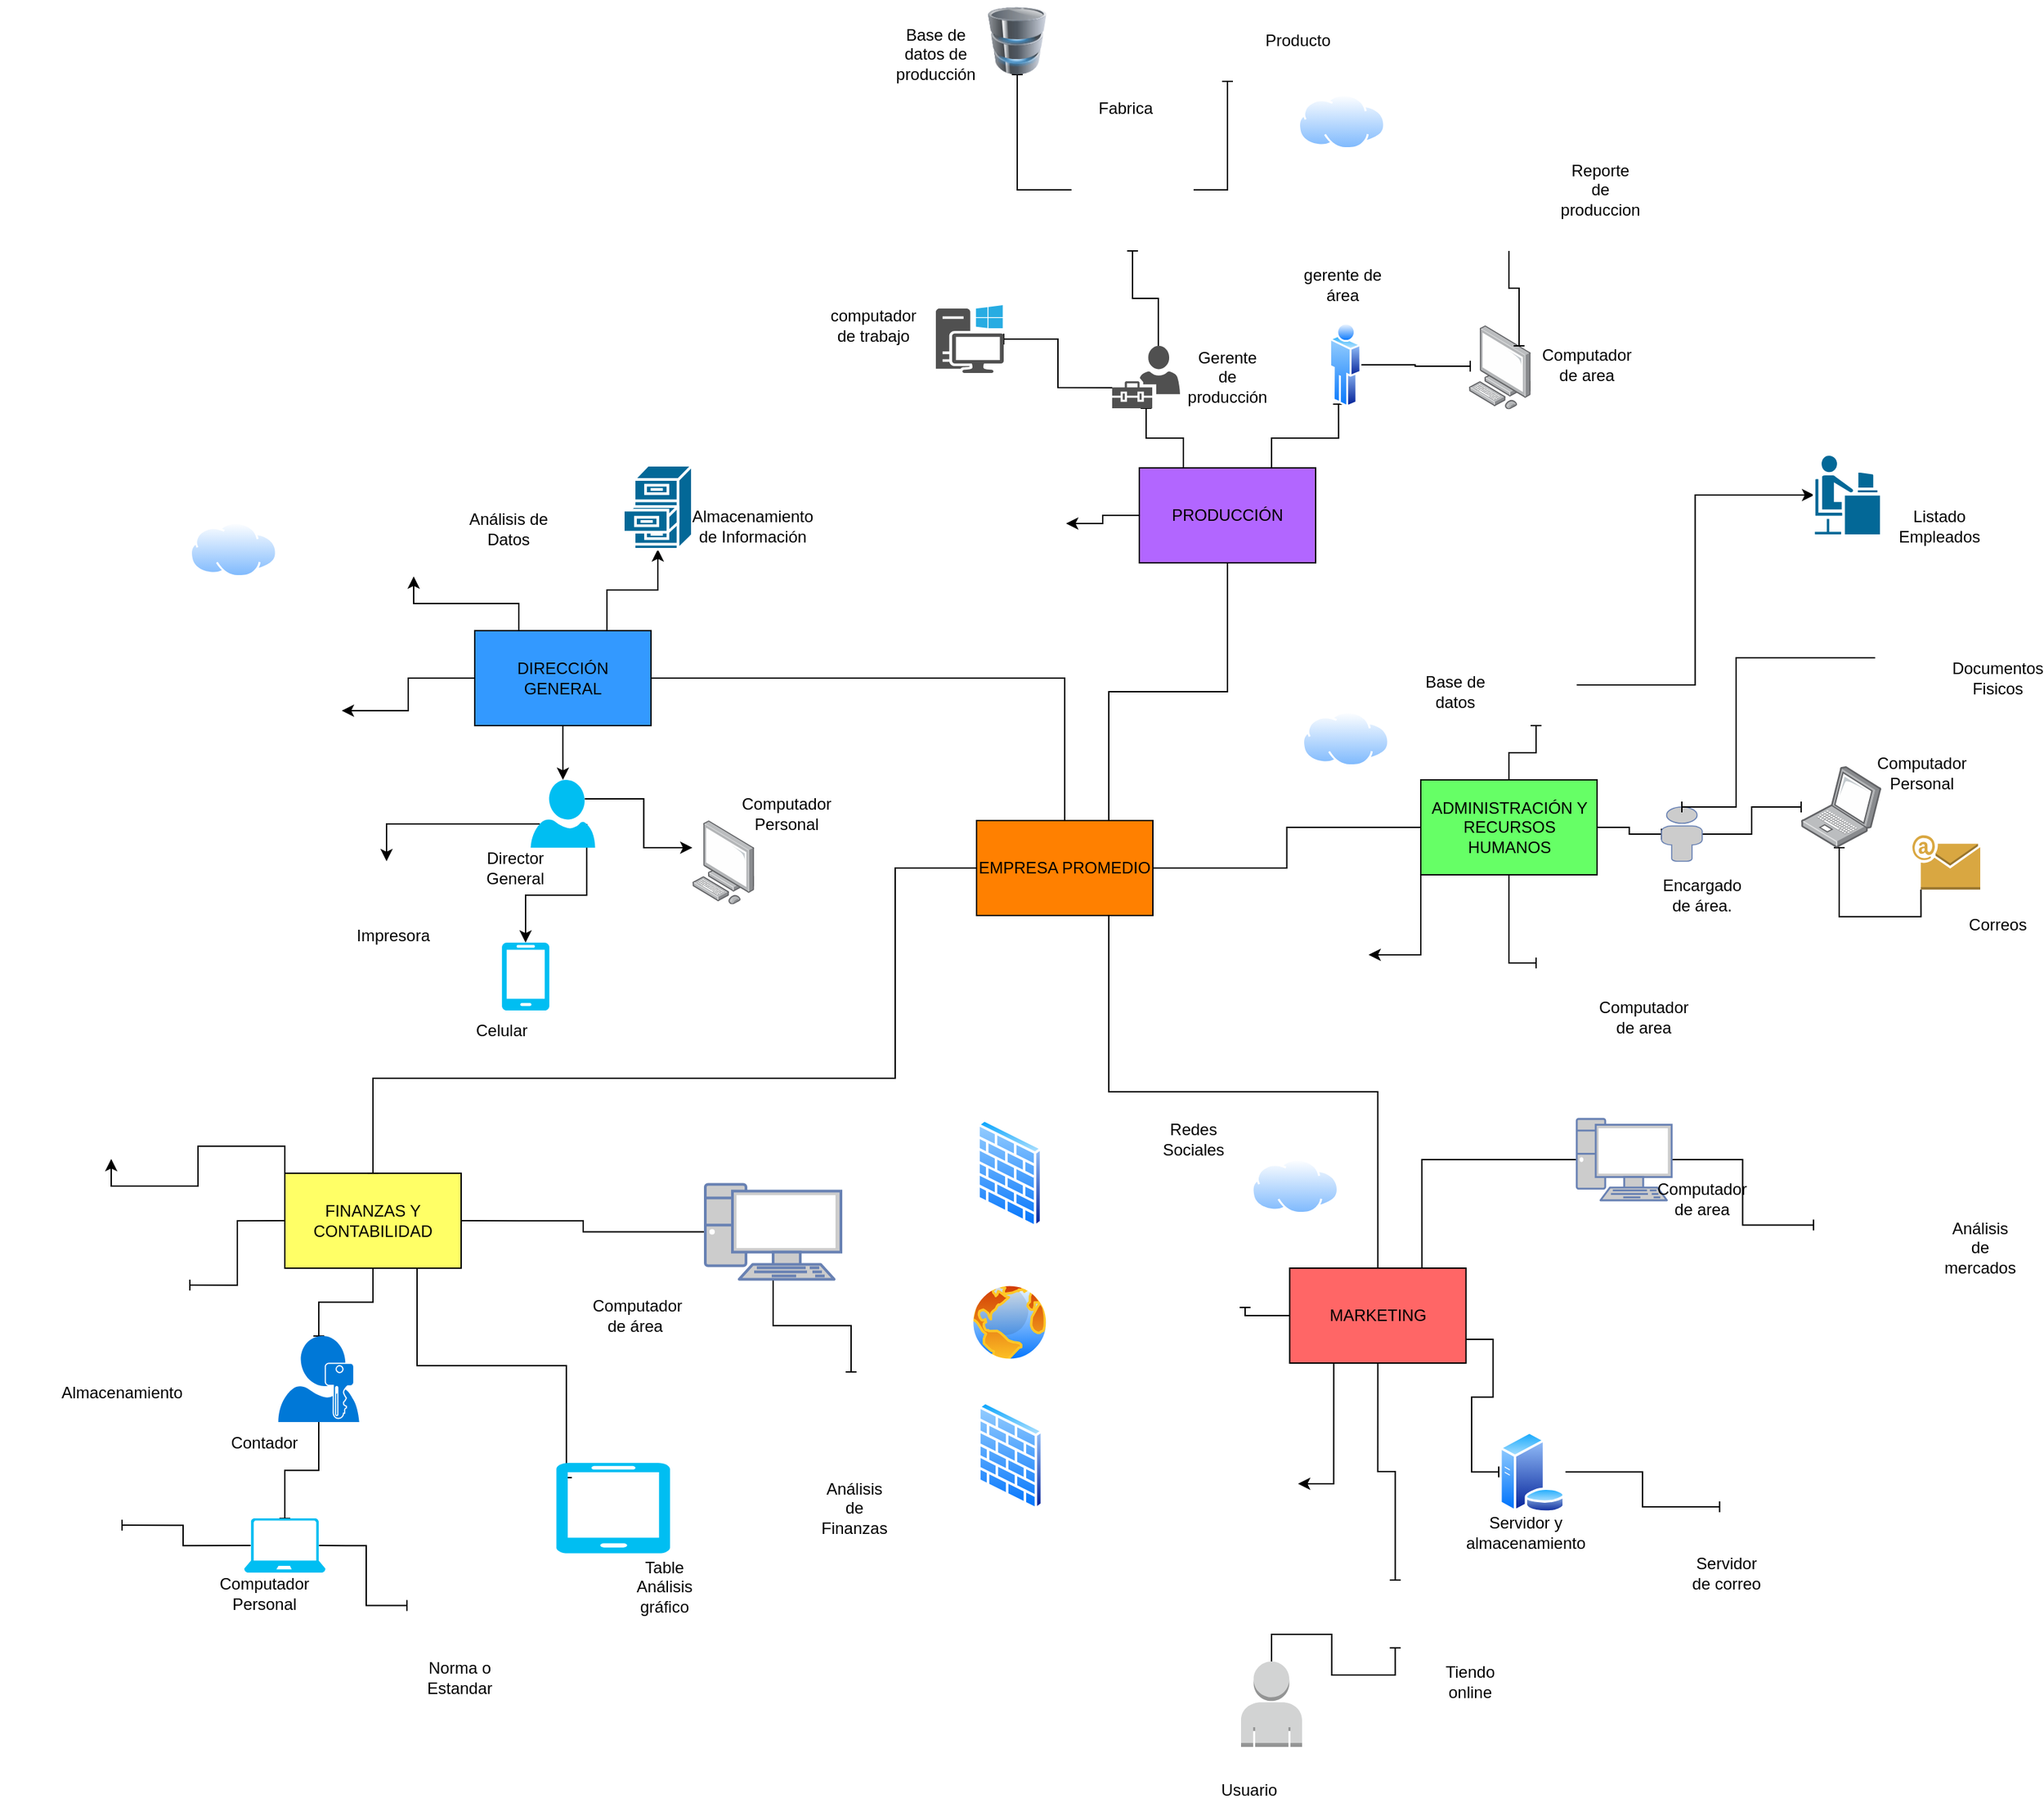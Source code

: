 <mxfile version="17.4.0" type="github">
  <diagram id="KJ0OMVQqvkp7y9awNzan" name="Page-1">
    <mxGraphModel dx="2782" dy="2103" grid="1" gridSize="10" guides="1" tooltips="1" connect="1" arrows="1" fold="1" page="1" pageScale="1" pageWidth="827" pageHeight="1169" math="0" shadow="0">
      <root>
        <mxCell id="0" />
        <mxCell id="1" parent="0" />
        <mxCell id="UVdwKWLXprJKEMujvejF-7" style="edgeStyle=orthogonalEdgeStyle;rounded=0;orthogonalLoop=1;jettySize=auto;html=1;exitX=0.75;exitY=0;exitDx=0;exitDy=0;" parent="1" source="ZV6S64bWPlCg-hae5csx-1" target="UVdwKWLXprJKEMujvejF-5" edge="1">
          <mxGeometry relative="1" as="geometry" />
        </mxCell>
        <mxCell id="UVdwKWLXprJKEMujvejF-8" style="edgeStyle=orthogonalEdgeStyle;rounded=0;orthogonalLoop=1;jettySize=auto;html=1;exitX=0.25;exitY=0;exitDx=0;exitDy=0;" parent="1" source="ZV6S64bWPlCg-hae5csx-1" target="UVdwKWLXprJKEMujvejF-6" edge="1">
          <mxGeometry relative="1" as="geometry" />
        </mxCell>
        <mxCell id="UVdwKWLXprJKEMujvejF-9" style="edgeStyle=orthogonalEdgeStyle;rounded=0;orthogonalLoop=1;jettySize=auto;html=1;exitX=0.5;exitY=1;exitDx=0;exitDy=0;" parent="1" source="ZV6S64bWPlCg-hae5csx-1" target="UVdwKWLXprJKEMujvejF-2" edge="1">
          <mxGeometry relative="1" as="geometry" />
        </mxCell>
        <mxCell id="UVdwKWLXprJKEMujvejF-26" style="edgeStyle=orthogonalEdgeStyle;rounded=0;orthogonalLoop=1;jettySize=auto;html=1;exitX=1;exitY=0.5;exitDx=0;exitDy=0;entryX=0.5;entryY=0;entryDx=0;entryDy=0;endArrow=baseDash;endFill=0;" parent="1" source="ZV6S64bWPlCg-hae5csx-1" target="UVdwKWLXprJKEMujvejF-23" edge="1">
          <mxGeometry relative="1" as="geometry" />
        </mxCell>
        <mxCell id="M_eeknhQbxWoMgSAoW1A-7" value="" style="edgeStyle=orthogonalEdgeStyle;rounded=0;orthogonalLoop=1;jettySize=auto;html=1;" edge="1" parent="1" source="ZV6S64bWPlCg-hae5csx-1" target="M_eeknhQbxWoMgSAoW1A-3">
          <mxGeometry relative="1" as="geometry" />
        </mxCell>
        <mxCell id="ZV6S64bWPlCg-hae5csx-1" value="DIRECCIÓN GENERAL" style="rounded=0;whiteSpace=wrap;html=1;fillColor=#3399FF;" parent="1" vertex="1">
          <mxGeometry x="60" y="120" width="130" height="70" as="geometry" />
        </mxCell>
        <mxCell id="UVdwKWLXprJKEMujvejF-120" style="edgeStyle=orthogonalEdgeStyle;rounded=0;orthogonalLoop=1;jettySize=auto;html=1;exitX=0.5;exitY=0;exitDx=0;exitDy=0;endArrow=baseDash;endFill=0;" parent="1" source="ZV6S64bWPlCg-hae5csx-2" target="UVdwKWLXprJKEMujvejF-113" edge="1">
          <mxGeometry relative="1" as="geometry" />
        </mxCell>
        <mxCell id="UVdwKWLXprJKEMujvejF-122" style="edgeStyle=orthogonalEdgeStyle;rounded=0;orthogonalLoop=1;jettySize=auto;html=1;exitX=1;exitY=0.5;exitDx=0;exitDy=0;entryX=0;entryY=0.5;entryDx=0;entryDy=0;entryPerimeter=0;endArrow=baseDash;endFill=0;" parent="1" source="ZV6S64bWPlCg-hae5csx-2" target="UVdwKWLXprJKEMujvejF-116" edge="1">
          <mxGeometry relative="1" as="geometry" />
        </mxCell>
        <mxCell id="UVdwKWLXprJKEMujvejF-125" style="edgeStyle=orthogonalEdgeStyle;rounded=0;orthogonalLoop=1;jettySize=auto;html=1;exitX=0.5;exitY=1;exitDx=0;exitDy=0;entryX=0;entryY=0.5;entryDx=0;entryDy=0;endArrow=baseDash;endFill=0;" parent="1" source="ZV6S64bWPlCg-hae5csx-2" target="UVdwKWLXprJKEMujvejF-114" edge="1">
          <mxGeometry relative="1" as="geometry" />
        </mxCell>
        <mxCell id="M_eeknhQbxWoMgSAoW1A-8" style="edgeStyle=orthogonalEdgeStyle;rounded=0;orthogonalLoop=1;jettySize=auto;html=1;exitX=0;exitY=1;exitDx=0;exitDy=0;entryX=1;entryY=0.5;entryDx=0;entryDy=0;" edge="1" parent="1" source="ZV6S64bWPlCg-hae5csx-2" target="M_eeknhQbxWoMgSAoW1A-4">
          <mxGeometry relative="1" as="geometry" />
        </mxCell>
        <mxCell id="ZV6S64bWPlCg-hae5csx-2" value="ADMINISTRACIÓN Y RECURSOS HUMANOS" style="rounded=0;whiteSpace=wrap;html=1;fillColor=#66FF66;" parent="1" vertex="1">
          <mxGeometry x="757.5" y="230" width="130" height="70" as="geometry" />
        </mxCell>
        <mxCell id="UVdwKWLXprJKEMujvejF-92" style="edgeStyle=orthogonalEdgeStyle;rounded=0;orthogonalLoop=1;jettySize=auto;html=1;exitX=0.25;exitY=0;exitDx=0;exitDy=0;entryX=0.5;entryY=1;entryDx=0;entryDy=0;entryPerimeter=0;endArrow=baseDash;endFill=0;" parent="1" source="ZV6S64bWPlCg-hae5csx-3" target="UVdwKWLXprJKEMujvejF-85" edge="1">
          <mxGeometry relative="1" as="geometry" />
        </mxCell>
        <mxCell id="UVdwKWLXprJKEMujvejF-93" style="edgeStyle=orthogonalEdgeStyle;rounded=0;orthogonalLoop=1;jettySize=auto;html=1;exitX=0.75;exitY=0;exitDx=0;exitDy=0;entryX=0.25;entryY=1;entryDx=0;entryDy=0;endArrow=baseDash;endFill=0;" parent="1" source="ZV6S64bWPlCg-hae5csx-3" target="UVdwKWLXprJKEMujvejF-87" edge="1">
          <mxGeometry relative="1" as="geometry" />
        </mxCell>
        <mxCell id="M_eeknhQbxWoMgSAoW1A-9" style="edgeStyle=orthogonalEdgeStyle;rounded=0;orthogonalLoop=1;jettySize=auto;html=1;exitX=0;exitY=0.5;exitDx=0;exitDy=0;entryX=1;entryY=0.5;entryDx=0;entryDy=0;" edge="1" parent="1" source="ZV6S64bWPlCg-hae5csx-3" target="M_eeknhQbxWoMgSAoW1A-6">
          <mxGeometry relative="1" as="geometry" />
        </mxCell>
        <mxCell id="ZV6S64bWPlCg-hae5csx-3" value="PRODUCCIÓN" style="rounded=0;whiteSpace=wrap;html=1;fillColor=#B266FF;" parent="1" vertex="1">
          <mxGeometry x="550" width="130" height="70" as="geometry" />
        </mxCell>
        <mxCell id="UVdwKWLXprJKEMujvejF-63" style="edgeStyle=orthogonalEdgeStyle;rounded=0;orthogonalLoop=1;jettySize=auto;html=1;exitX=1;exitY=0.5;exitDx=0;exitDy=0;entryX=0;entryY=0.5;entryDx=0;entryDy=0;entryPerimeter=0;endArrow=baseDash;endFill=0;" parent="1" source="ZV6S64bWPlCg-hae5csx-5" target="UVdwKWLXprJKEMujvejF-51" edge="1">
          <mxGeometry relative="1" as="geometry" />
        </mxCell>
        <mxCell id="UVdwKWLXprJKEMujvejF-65" style="edgeStyle=orthogonalEdgeStyle;rounded=0;orthogonalLoop=1;jettySize=auto;html=1;exitX=0.5;exitY=1;exitDx=0;exitDy=0;endArrow=baseDash;endFill=0;" parent="1" source="ZV6S64bWPlCg-hae5csx-5" target="UVdwKWLXprJKEMujvejF-53" edge="1">
          <mxGeometry relative="1" as="geometry" />
        </mxCell>
        <mxCell id="UVdwKWLXprJKEMujvejF-70" style="edgeStyle=orthogonalEdgeStyle;rounded=0;orthogonalLoop=1;jettySize=auto;html=1;exitX=0;exitY=0.5;exitDx=0;exitDy=0;entryX=1;entryY=0.25;entryDx=0;entryDy=0;endArrow=baseDash;endFill=0;" parent="1" source="ZV6S64bWPlCg-hae5csx-5" target="UVdwKWLXprJKEMujvejF-52" edge="1">
          <mxGeometry relative="1" as="geometry" />
        </mxCell>
        <mxCell id="UVdwKWLXprJKEMujvejF-71" style="edgeStyle=orthogonalEdgeStyle;rounded=0;orthogonalLoop=1;jettySize=auto;html=1;exitX=0.75;exitY=1;exitDx=0;exitDy=0;endArrow=baseDash;endFill=0;entryX=0.091;entryY=0.163;entryDx=0;entryDy=0;entryPerimeter=0;" parent="1" source="ZV6S64bWPlCg-hae5csx-5" target="UVdwKWLXprJKEMujvejF-54" edge="1">
          <mxGeometry relative="1" as="geometry">
            <mxPoint x="90" y="640.06" as="targetPoint" />
          </mxGeometry>
        </mxCell>
        <mxCell id="M_eeknhQbxWoMgSAoW1A-11" style="edgeStyle=orthogonalEdgeStyle;rounded=0;orthogonalLoop=1;jettySize=auto;html=1;exitX=0;exitY=0;exitDx=0;exitDy=0;entryX=1;entryY=1;entryDx=0;entryDy=0;" edge="1" parent="1" source="ZV6S64bWPlCg-hae5csx-5" target="M_eeknhQbxWoMgSAoW1A-1">
          <mxGeometry relative="1" as="geometry">
            <mxPoint x="-240" y="503.295" as="targetPoint" />
          </mxGeometry>
        </mxCell>
        <mxCell id="ZV6S64bWPlCg-hae5csx-5" value="FINANZAS Y CONTABILIDAD" style="rounded=0;whiteSpace=wrap;html=1;fillColor=#FFFF66;" parent="1" vertex="1">
          <mxGeometry x="-80" y="520.06" width="130" height="70" as="geometry" />
        </mxCell>
        <mxCell id="UVdwKWLXprJKEMujvejF-27" style="edgeStyle=orthogonalEdgeStyle;rounded=0;orthogonalLoop=1;jettySize=auto;html=1;exitX=0.5;exitY=0;exitDx=0;exitDy=0;entryX=0.75;entryY=1;entryDx=0;entryDy=0;endArrow=baseDash;endFill=0;" parent="1" source="ZV6S64bWPlCg-hae5csx-6" target="UVdwKWLXprJKEMujvejF-23" edge="1">
          <mxGeometry relative="1" as="geometry" />
        </mxCell>
        <mxCell id="UVdwKWLXprJKEMujvejF-30" style="edgeStyle=orthogonalEdgeStyle;rounded=0;orthogonalLoop=1;jettySize=auto;html=1;exitX=0.5;exitY=1;exitDx=0;exitDy=0;endArrow=baseDash;endFill=0;" parent="1" source="ZV6S64bWPlCg-hae5csx-6" target="UVdwKWLXprJKEMujvejF-29" edge="1">
          <mxGeometry relative="1" as="geometry" />
        </mxCell>
        <mxCell id="UVdwKWLXprJKEMujvejF-38" style="edgeStyle=orthogonalEdgeStyle;rounded=0;orthogonalLoop=1;jettySize=auto;html=1;exitX=0;exitY=0.5;exitDx=0;exitDy=0;entryX=1;entryY=0.5;entryDx=0;entryDy=0;endArrow=baseDash;endFill=0;" parent="1" source="ZV6S64bWPlCg-hae5csx-6" target="UVdwKWLXprJKEMujvejF-37" edge="1">
          <mxGeometry relative="1" as="geometry" />
        </mxCell>
        <mxCell id="UVdwKWLXprJKEMujvejF-44" style="edgeStyle=orthogonalEdgeStyle;rounded=0;orthogonalLoop=1;jettySize=auto;html=1;exitX=1;exitY=0.75;exitDx=0;exitDy=0;entryX=0;entryY=0.5;entryDx=0;entryDy=0;endArrow=baseDash;endFill=0;" parent="1" source="ZV6S64bWPlCg-hae5csx-6" target="UVdwKWLXprJKEMujvejF-34" edge="1">
          <mxGeometry relative="1" as="geometry" />
        </mxCell>
        <mxCell id="UVdwKWLXprJKEMujvejF-48" style="edgeStyle=orthogonalEdgeStyle;rounded=0;orthogonalLoop=1;jettySize=auto;html=1;exitX=0.75;exitY=0;exitDx=0;exitDy=0;entryX=0;entryY=0.5;entryDx=0;entryDy=0;entryPerimeter=0;endArrow=baseDash;endFill=0;" parent="1" source="ZV6S64bWPlCg-hae5csx-6" target="UVdwKWLXprJKEMujvejF-33" edge="1">
          <mxGeometry relative="1" as="geometry" />
        </mxCell>
        <mxCell id="M_eeknhQbxWoMgSAoW1A-10" style="edgeStyle=orthogonalEdgeStyle;rounded=0;orthogonalLoop=1;jettySize=auto;html=1;exitX=0.25;exitY=1;exitDx=0;exitDy=0;entryX=1;entryY=0.5;entryDx=0;entryDy=0;" edge="1" parent="1" source="ZV6S64bWPlCg-hae5csx-6" target="M_eeknhQbxWoMgSAoW1A-2">
          <mxGeometry relative="1" as="geometry" />
        </mxCell>
        <mxCell id="ZV6S64bWPlCg-hae5csx-6" value="MARKETING" style="rounded=0;whiteSpace=wrap;html=1;fillColor=#FF6666;" parent="1" vertex="1">
          <mxGeometry x="660.84" y="590" width="130" height="70" as="geometry" />
        </mxCell>
        <mxCell id="UVdwKWLXprJKEMujvejF-1" value="" style="points=[];aspect=fixed;html=1;align=center;shadow=0;dashed=0;image;image=img/lib/allied_telesis/computer_and_terminals/Personal_Computer.svg;" parent="1" vertex="1">
          <mxGeometry x="220.5" y="260" width="45.6" height="61.8" as="geometry" />
        </mxCell>
        <mxCell id="UVdwKWLXprJKEMujvejF-10" style="edgeStyle=orthogonalEdgeStyle;rounded=0;orthogonalLoop=1;jettySize=auto;html=1;exitX=0.84;exitY=0.28;exitDx=0;exitDy=0;exitPerimeter=0;entryX=0;entryY=0.324;entryDx=0;entryDy=0;entryPerimeter=0;" parent="1" source="UVdwKWLXprJKEMujvejF-2" target="UVdwKWLXprJKEMujvejF-1" edge="1">
          <mxGeometry relative="1" as="geometry" />
        </mxCell>
        <mxCell id="UVdwKWLXprJKEMujvejF-11" style="edgeStyle=orthogonalEdgeStyle;rounded=0;orthogonalLoop=1;jettySize=auto;html=1;exitX=0.87;exitY=0.65;exitDx=0;exitDy=0;exitPerimeter=0;" parent="1" source="UVdwKWLXprJKEMujvejF-2" target="UVdwKWLXprJKEMujvejF-3" edge="1">
          <mxGeometry relative="1" as="geometry" />
        </mxCell>
        <mxCell id="UVdwKWLXprJKEMujvejF-13" style="edgeStyle=orthogonalEdgeStyle;rounded=0;orthogonalLoop=1;jettySize=auto;html=1;exitX=0.14;exitY=0.65;exitDx=0;exitDy=0;exitPerimeter=0;entryX=0.5;entryY=0;entryDx=0;entryDy=0;" parent="1" source="UVdwKWLXprJKEMujvejF-2" target="UVdwKWLXprJKEMujvejF-12" edge="1">
          <mxGeometry relative="1" as="geometry" />
        </mxCell>
        <mxCell id="UVdwKWLXprJKEMujvejF-2" value="" style="verticalLabelPosition=bottom;html=1;verticalAlign=top;align=center;strokeColor=none;fillColor=#00BEF2;shape=mxgraph.azure.user;" parent="1" vertex="1">
          <mxGeometry x="101.25" y="230" width="47.5" height="50" as="geometry" />
        </mxCell>
        <mxCell id="UVdwKWLXprJKEMujvejF-3" value="" style="verticalLabelPosition=bottom;html=1;verticalAlign=top;align=center;strokeColor=none;fillColor=#00BEF2;shape=mxgraph.azure.mobile;pointerEvents=1;" parent="1" vertex="1">
          <mxGeometry x="80" y="350" width="35" height="50" as="geometry" />
        </mxCell>
        <mxCell id="UVdwKWLXprJKEMujvejF-5" value="" style="shape=mxgraph.cisco.storage.file_cabinet;html=1;pointerEvents=1;dashed=0;fillColor=#036897;strokeColor=#ffffff;strokeWidth=2;verticalLabelPosition=bottom;verticalAlign=top;align=center;outlineConnect=0;" parent="1" vertex="1">
          <mxGeometry x="169.5" y="-2" width="51" height="62" as="geometry" />
        </mxCell>
        <mxCell id="UVdwKWLXprJKEMujvejF-6" value="" style="shape=image;html=1;verticalAlign=top;verticalLabelPosition=bottom;labelBackgroundColor=#ffffff;imageAspect=0;aspect=fixed;image=https://cdn0.iconfinder.com/data/icons/web-development-and-studio/512/30_Graph_Analysis_analytic_analytics_chart_data-128.png" parent="1" vertex="1">
          <mxGeometry x="-20" y="10.0" width="70" height="70" as="geometry" />
        </mxCell>
        <mxCell id="UVdwKWLXprJKEMujvejF-12" value="" style="shape=image;html=1;verticalAlign=top;verticalLabelPosition=bottom;labelBackgroundColor=#ffffff;imageAspect=0;aspect=fixed;image=https://cdn4.iconfinder.com/data/icons/common-toolbar/36/Print-2-128.png" parent="1" vertex="1">
          <mxGeometry x="-30" y="290" width="50" height="50" as="geometry" />
        </mxCell>
        <mxCell id="UVdwKWLXprJKEMujvejF-14" value="Director General" style="text;html=1;strokeColor=none;fillColor=none;align=center;verticalAlign=middle;whiteSpace=wrap;rounded=0;" parent="1" vertex="1">
          <mxGeometry x="60" y="280" width="60" height="30" as="geometry" />
        </mxCell>
        <mxCell id="UVdwKWLXprJKEMujvejF-16" value="Impresora" style="text;html=1;strokeColor=none;fillColor=none;align=center;verticalAlign=middle;whiteSpace=wrap;rounded=0;" parent="1" vertex="1">
          <mxGeometry x="-30" y="330" width="60" height="30" as="geometry" />
        </mxCell>
        <mxCell id="UVdwKWLXprJKEMujvejF-17" value="Celular" style="text;html=1;strokeColor=none;fillColor=none;align=center;verticalAlign=middle;whiteSpace=wrap;rounded=0;" parent="1" vertex="1">
          <mxGeometry x="50" y="400" width="60" height="30" as="geometry" />
        </mxCell>
        <mxCell id="UVdwKWLXprJKEMujvejF-18" value="Computador Personal" style="text;html=1;strokeColor=none;fillColor=none;align=center;verticalAlign=middle;whiteSpace=wrap;rounded=0;" parent="1" vertex="1">
          <mxGeometry x="260" y="240" width="60" height="30" as="geometry" />
        </mxCell>
        <mxCell id="UVdwKWLXprJKEMujvejF-19" value="Almacenamiento de Información" style="text;html=1;strokeColor=none;fillColor=none;align=center;verticalAlign=middle;whiteSpace=wrap;rounded=0;" parent="1" vertex="1">
          <mxGeometry x="230" y="26" width="70" height="34" as="geometry" />
        </mxCell>
        <mxCell id="UVdwKWLXprJKEMujvejF-21" value="Análisis de Datos" style="text;html=1;strokeColor=none;fillColor=none;align=center;verticalAlign=middle;whiteSpace=wrap;rounded=0;" parent="1" vertex="1">
          <mxGeometry x="50" y="28.0" width="70" height="34" as="geometry" />
        </mxCell>
        <mxCell id="UVdwKWLXprJKEMujvejF-50" style="edgeStyle=orthogonalEdgeStyle;rounded=0;orthogonalLoop=1;jettySize=auto;html=1;exitX=0;exitY=0.5;exitDx=0;exitDy=0;endArrow=baseDash;endFill=0;" parent="1" source="UVdwKWLXprJKEMujvejF-23" target="ZV6S64bWPlCg-hae5csx-5" edge="1">
          <mxGeometry relative="1" as="geometry">
            <Array as="points">
              <mxPoint x="370" y="295" />
              <mxPoint x="370" y="450" />
              <mxPoint x="-15" y="450" />
            </Array>
          </mxGeometry>
        </mxCell>
        <mxCell id="UVdwKWLXprJKEMujvejF-81" style="edgeStyle=orthogonalEdgeStyle;rounded=0;orthogonalLoop=1;jettySize=auto;html=1;exitX=0.75;exitY=0;exitDx=0;exitDy=0;entryX=0.5;entryY=1;entryDx=0;entryDy=0;endArrow=baseDash;endFill=0;" parent="1" source="UVdwKWLXprJKEMujvejF-23" target="ZV6S64bWPlCg-hae5csx-3" edge="1">
          <mxGeometry relative="1" as="geometry" />
        </mxCell>
        <mxCell id="UVdwKWLXprJKEMujvejF-111" style="edgeStyle=orthogonalEdgeStyle;rounded=0;orthogonalLoop=1;jettySize=auto;html=1;exitX=1;exitY=0.5;exitDx=0;exitDy=0;entryX=0;entryY=0.5;entryDx=0;entryDy=0;endArrow=baseDash;endFill=0;" parent="1" source="UVdwKWLXprJKEMujvejF-23" target="ZV6S64bWPlCg-hae5csx-2" edge="1">
          <mxGeometry relative="1" as="geometry" />
        </mxCell>
        <mxCell id="UVdwKWLXprJKEMujvejF-23" value="EMPRESA PROMEDIO" style="rounded=0;whiteSpace=wrap;html=1;fillColor=#FF8000;" parent="1" vertex="1">
          <mxGeometry x="430" y="260" width="130" height="70" as="geometry" />
        </mxCell>
        <mxCell id="UVdwKWLXprJKEMujvejF-29" value="" style="shape=image;html=1;verticalAlign=top;verticalLabelPosition=bottom;labelBackgroundColor=#ffffff;imageAspect=0;aspect=fixed;image=https://cdn0.iconfinder.com/data/icons/Free-PSD-blogging-icons-Bimbilini/64/shopping_cart.png;fillColor=#FF8000;" parent="1" vertex="1">
          <mxGeometry x="713.68" y="820" width="50" height="50" as="geometry" />
        </mxCell>
        <mxCell id="UVdwKWLXprJKEMujvejF-32" style="edgeStyle=orthogonalEdgeStyle;rounded=0;orthogonalLoop=1;jettySize=auto;html=1;exitX=0.5;exitY=0;exitDx=0;exitDy=0;exitPerimeter=0;entryX=0.5;entryY=1;entryDx=0;entryDy=0;endArrow=baseDash;endFill=0;" parent="1" source="UVdwKWLXprJKEMujvejF-31" target="UVdwKWLXprJKEMujvejF-29" edge="1">
          <mxGeometry relative="1" as="geometry" />
        </mxCell>
        <mxCell id="UVdwKWLXprJKEMujvejF-31" value="" style="outlineConnect=0;dashed=0;verticalLabelPosition=bottom;verticalAlign=top;align=center;html=1;shape=mxgraph.aws3.user;fillColor=#D2D3D3;gradientColor=none;" parent="1" vertex="1">
          <mxGeometry x="625" y="880" width="45" height="63" as="geometry" />
        </mxCell>
        <mxCell id="UVdwKWLXprJKEMujvejF-49" style="edgeStyle=orthogonalEdgeStyle;rounded=0;orthogonalLoop=1;jettySize=auto;html=1;exitX=1;exitY=0.5;exitDx=0;exitDy=0;exitPerimeter=0;entryX=0;entryY=0.5;entryDx=0;entryDy=0;endArrow=baseDash;endFill=0;" parent="1" source="UVdwKWLXprJKEMujvejF-33" target="UVdwKWLXprJKEMujvejF-35" edge="1">
          <mxGeometry relative="1" as="geometry">
            <mxPoint x="1022.5" y="510.0" as="targetPoint" />
          </mxGeometry>
        </mxCell>
        <mxCell id="UVdwKWLXprJKEMujvejF-33" value="" style="fontColor=#0066CC;verticalAlign=top;verticalLabelPosition=bottom;labelPosition=center;align=center;html=1;outlineConnect=0;fillColor=#CCCCCC;strokeColor=#6881B3;gradientColor=none;gradientDirection=north;strokeWidth=2;shape=mxgraph.networks.pc;" parent="1" vertex="1">
          <mxGeometry x="872.5" y="480" width="70" height="60" as="geometry" />
        </mxCell>
        <mxCell id="UVdwKWLXprJKEMujvejF-45" style="edgeStyle=orthogonalEdgeStyle;rounded=0;orthogonalLoop=1;jettySize=auto;html=1;exitX=1;exitY=0.5;exitDx=0;exitDy=0;endArrow=baseDash;endFill=0;" parent="1" source="UVdwKWLXprJKEMujvejF-34" target="M_eeknhQbxWoMgSAoW1A-38" edge="1">
          <mxGeometry relative="1" as="geometry">
            <mxPoint x="1011.55" y="739.98" as="targetPoint" />
          </mxGeometry>
        </mxCell>
        <mxCell id="UVdwKWLXprJKEMujvejF-34" value="" style="aspect=fixed;perimeter=ellipsePerimeter;html=1;align=center;shadow=0;dashed=0;spacingTop=3;image;image=img/lib/active_directory/database_server.svg;fillColor=#FF8000;" parent="1" vertex="1">
          <mxGeometry x="815" y="710.31" width="49.2" height="60" as="geometry" />
        </mxCell>
        <mxCell id="UVdwKWLXprJKEMujvejF-35" value="" style="shape=image;html=1;verticalAlign=top;verticalLabelPosition=bottom;labelBackgroundColor=#ffffff;imageAspect=0;aspect=fixed;image=https://cdn4.iconfinder.com/data/icons/business-black-1/64/36-128.png;fillColor=#FF8000;" parent="1" vertex="1">
          <mxGeometry x="1047.08" y="518.2" width="80" height="80" as="geometry" />
        </mxCell>
        <mxCell id="UVdwKWLXprJKEMujvejF-37" value="" style="shape=image;html=1;verticalAlign=top;verticalLabelPosition=bottom;labelBackgroundColor=#ffffff;imageAspect=0;aspect=fixed;image=https://cdn1.iconfinder.com/data/icons/communication-icons-10/750/Untitled-1-07-128.png;fillColor=#FF8000;" parent="1" vertex="1">
          <mxGeometry x="550" y="580" width="78" height="78" as="geometry" />
        </mxCell>
        <mxCell id="UVdwKWLXprJKEMujvejF-39" value="Redes Sociales" style="text;html=1;strokeColor=none;fillColor=none;align=center;verticalAlign=middle;whiteSpace=wrap;rounded=0;" parent="1" vertex="1">
          <mxGeometry x="560" y="480" width="60" height="30" as="geometry" />
        </mxCell>
        <mxCell id="UVdwKWLXprJKEMujvejF-40" value="Tiendo online" style="text;html=1;strokeColor=none;fillColor=none;align=center;verticalAlign=middle;whiteSpace=wrap;rounded=0;" parent="1" vertex="1">
          <mxGeometry x="763.68" y="880" width="60" height="30" as="geometry" />
        </mxCell>
        <mxCell id="UVdwKWLXprJKEMujvejF-41" value="Usuario" style="text;html=1;strokeColor=none;fillColor=none;align=center;verticalAlign=middle;whiteSpace=wrap;rounded=0;" parent="1" vertex="1">
          <mxGeometry x="600.84" y="960" width="60" height="30" as="geometry" />
        </mxCell>
        <mxCell id="UVdwKWLXprJKEMujvejF-42" value="Servidor de correo" style="text;html=1;strokeColor=none;fillColor=none;align=center;verticalAlign=middle;whiteSpace=wrap;rounded=0;" parent="1" vertex="1">
          <mxGeometry x="952.5" y="800.31" width="60" height="30" as="geometry" />
        </mxCell>
        <mxCell id="UVdwKWLXprJKEMujvejF-43" value="Servidor y almacenamiento" style="text;html=1;strokeColor=none;fillColor=none;align=center;verticalAlign=middle;whiteSpace=wrap;rounded=0;" parent="1" vertex="1">
          <mxGeometry x="805" y="770.31" width="60" height="30" as="geometry" />
        </mxCell>
        <mxCell id="UVdwKWLXprJKEMujvejF-46" value="Computador de area" style="text;html=1;strokeColor=none;fillColor=none;align=center;verticalAlign=middle;whiteSpace=wrap;rounded=0;" parent="1" vertex="1">
          <mxGeometry x="935" y="524.2" width="60" height="30" as="geometry" />
        </mxCell>
        <mxCell id="UVdwKWLXprJKEMujvejF-47" value="Análisis de mercados" style="text;html=1;strokeColor=none;fillColor=none;align=center;verticalAlign=middle;whiteSpace=wrap;rounded=0;" parent="1" vertex="1">
          <mxGeometry x="1140" y="560.06" width="60" height="30" as="geometry" />
        </mxCell>
        <mxCell id="UVdwKWLXprJKEMujvejF-73" style="edgeStyle=orthogonalEdgeStyle;rounded=0;orthogonalLoop=1;jettySize=auto;html=1;entryX=0.5;entryY=0;entryDx=0;entryDy=0;endArrow=baseDash;endFill=0;" parent="1" source="UVdwKWLXprJKEMujvejF-51" target="UVdwKWLXprJKEMujvejF-62" edge="1">
          <mxGeometry relative="1" as="geometry">
            <mxPoint x="250" y="666.06" as="targetPoint" />
          </mxGeometry>
        </mxCell>
        <mxCell id="UVdwKWLXprJKEMujvejF-51" value="" style="fontColor=#0066CC;verticalAlign=top;verticalLabelPosition=bottom;labelPosition=center;align=center;html=1;outlineConnect=0;fillColor=#CCCCCC;strokeColor=#6881B3;gradientColor=none;gradientDirection=north;strokeWidth=2;shape=mxgraph.networks.pc;" parent="1" vertex="1">
          <mxGeometry x="230" y="528.2" width="100" height="70" as="geometry" />
        </mxCell>
        <mxCell id="UVdwKWLXprJKEMujvejF-52" value="" style="shape=image;html=1;verticalAlign=top;verticalLabelPosition=bottom;labelBackgroundColor=#ffffff;imageAspect=0;aspect=fixed;image=https://cdn0.iconfinder.com/data/icons/kameleon-free-pack-rounded/110/Database-Cloud-128.png;fillColor=#FF8000;" parent="1" vertex="1">
          <mxGeometry x="-240" y="580.06" width="90" height="90" as="geometry" />
        </mxCell>
        <mxCell id="UVdwKWLXprJKEMujvejF-66" style="edgeStyle=orthogonalEdgeStyle;rounded=0;orthogonalLoop=1;jettySize=auto;html=1;exitX=0.5;exitY=1;exitDx=0;exitDy=0;exitPerimeter=0;endArrow=baseDash;endFill=0;entryX=0.5;entryY=0;entryDx=0;entryDy=0;entryPerimeter=0;" parent="1" source="UVdwKWLXprJKEMujvejF-53" target="UVdwKWLXprJKEMujvejF-60" edge="1">
          <mxGeometry relative="1" as="geometry">
            <mxPoint x="-20" y="740.06" as="targetPoint" />
          </mxGeometry>
        </mxCell>
        <mxCell id="UVdwKWLXprJKEMujvejF-53" value="" style="sketch=0;aspect=fixed;pointerEvents=1;shadow=0;dashed=0;html=1;strokeColor=none;labelPosition=center;verticalLabelPosition=bottom;verticalAlign=top;align=center;shape=mxgraph.mscae.enterprise.user_permissions;fillColor=#0078D7;" parent="1" vertex="1">
          <mxGeometry x="-84.84" y="640.06" width="59.69" height="63.5" as="geometry" />
        </mxCell>
        <mxCell id="UVdwKWLXprJKEMujvejF-54" value="" style="verticalLabelPosition=bottom;html=1;verticalAlign=top;align=center;strokeColor=none;fillColor=#00BEF2;shape=mxgraph.azure.mobile;pointerEvents=1;" parent="1" vertex="1">
          <mxGeometry x="120" y="733.56" width="84" height="66.75" as="geometry" />
        </mxCell>
        <mxCell id="UVdwKWLXprJKEMujvejF-57" value="" style="shape=image;html=1;verticalAlign=top;verticalLabelPosition=bottom;labelBackgroundColor=#ffffff;imageAspect=0;aspect=fixed;image=https://cdn0.iconfinder.com/data/icons/logos-microsoft-office-365/128/Microsoft_Office-02-128.png;fillColor=#FF8000;" parent="1" vertex="1">
          <mxGeometry x="-260" y="764.56" width="60" height="60" as="geometry" />
        </mxCell>
        <mxCell id="UVdwKWLXprJKEMujvejF-67" style="edgeStyle=orthogonalEdgeStyle;rounded=0;orthogonalLoop=1;jettySize=auto;html=1;exitX=0.08;exitY=0.5;exitDx=0;exitDy=0;exitPerimeter=0;entryX=1;entryY=0.25;entryDx=0;entryDy=0;endArrow=baseDash;endFill=0;" parent="1" source="UVdwKWLXprJKEMujvejF-60" target="UVdwKWLXprJKEMujvejF-57" edge="1">
          <mxGeometry relative="1" as="geometry" />
        </mxCell>
        <mxCell id="UVdwKWLXprJKEMujvejF-69" style="edgeStyle=orthogonalEdgeStyle;rounded=0;orthogonalLoop=1;jettySize=auto;html=1;exitX=0.92;exitY=0.5;exitDx=0;exitDy=0;exitPerimeter=0;endArrow=baseDash;endFill=0;" parent="1" source="UVdwKWLXprJKEMujvejF-60" target="UVdwKWLXprJKEMujvejF-61" edge="1">
          <mxGeometry relative="1" as="geometry" />
        </mxCell>
        <mxCell id="UVdwKWLXprJKEMujvejF-60" value="" style="verticalLabelPosition=bottom;html=1;verticalAlign=top;align=center;strokeColor=none;fillColor=#00BEF2;shape=mxgraph.azure.laptop;pointerEvents=1;" parent="1" vertex="1">
          <mxGeometry x="-110" y="774.56" width="60" height="40" as="geometry" />
        </mxCell>
        <mxCell id="UVdwKWLXprJKEMujvejF-61" value="" style="shape=image;html=1;verticalAlign=top;verticalLabelPosition=bottom;labelBackgroundColor=#ffffff;imageAspect=0;aspect=fixed;image=https://cdn3.iconfinder.com/data/icons/finance-152/64/25-128.png;fillColor=#FF8000;" parent="1" vertex="1">
          <mxGeometry x="10" y="800.31" width="77" height="77" as="geometry" />
        </mxCell>
        <mxCell id="UVdwKWLXprJKEMujvejF-62" value="" style="shape=image;html=1;verticalAlign=top;verticalLabelPosition=bottom;labelBackgroundColor=#ffffff;imageAspect=0;aspect=fixed;image=https://cdn1.iconfinder.com/data/icons/office-icons-17/512/ilustracoes_04-12-128.png;fillColor=#FF8000;" parent="1" vertex="1">
          <mxGeometry x="300" y="666.56" width="75" height="75" as="geometry" />
        </mxCell>
        <mxCell id="UVdwKWLXprJKEMujvejF-74" value="Contador&lt;br&gt;" style="text;html=1;strokeColor=none;fillColor=none;align=center;verticalAlign=middle;whiteSpace=wrap;rounded=0;" parent="1" vertex="1">
          <mxGeometry x="-125" y="703.56" width="60" height="30" as="geometry" />
        </mxCell>
        <mxCell id="UVdwKWLXprJKEMujvejF-75" value="Almacenamiento" style="text;html=1;strokeColor=none;fillColor=none;align=center;verticalAlign=middle;whiteSpace=wrap;rounded=0;" parent="1" vertex="1">
          <mxGeometry x="-230" y="666.56" width="60" height="30" as="geometry" />
        </mxCell>
        <mxCell id="UVdwKWLXprJKEMujvejF-76" value="Computador Personal" style="text;html=1;strokeColor=none;fillColor=none;align=center;verticalAlign=middle;whiteSpace=wrap;rounded=0;" parent="1" vertex="1">
          <mxGeometry x="-125" y="814.56" width="60" height="30" as="geometry" />
        </mxCell>
        <mxCell id="UVdwKWLXprJKEMujvejF-77" value="Norma o Estandar" style="text;html=1;strokeColor=none;fillColor=none;align=center;verticalAlign=middle;whiteSpace=wrap;rounded=0;" parent="1" vertex="1">
          <mxGeometry x="18.5" y="877.31" width="60" height="30" as="geometry" />
        </mxCell>
        <mxCell id="UVdwKWLXprJKEMujvejF-78" value="Table Análisis gráfico" style="text;html=1;strokeColor=none;fillColor=none;align=center;verticalAlign=middle;whiteSpace=wrap;rounded=0;" parent="1" vertex="1">
          <mxGeometry x="170" y="810.06" width="60" height="30" as="geometry" />
        </mxCell>
        <mxCell id="UVdwKWLXprJKEMujvejF-79" value="Computador de área&amp;nbsp;" style="text;html=1;strokeColor=none;fillColor=none;align=center;verticalAlign=middle;whiteSpace=wrap;rounded=0;" parent="1" vertex="1">
          <mxGeometry x="150" y="610.06" width="60" height="30" as="geometry" />
        </mxCell>
        <mxCell id="UVdwKWLXprJKEMujvejF-80" value="Análisis de Finanzas" style="text;html=1;strokeColor=none;fillColor=none;align=center;verticalAlign=middle;whiteSpace=wrap;rounded=0;" parent="1" vertex="1">
          <mxGeometry x="310" y="751.94" width="60" height="30" as="geometry" />
        </mxCell>
        <mxCell id="UVdwKWLXprJKEMujvejF-96" style="edgeStyle=orthogonalEdgeStyle;rounded=0;orthogonalLoop=1;jettySize=auto;html=1;exitX=1;exitY=0.5;exitDx=0;exitDy=0;entryX=0.5;entryY=1;entryDx=0;entryDy=0;endArrow=baseDash;endFill=0;" parent="1" source="UVdwKWLXprJKEMujvejF-82" target="UVdwKWLXprJKEMujvejF-90" edge="1">
          <mxGeometry relative="1" as="geometry" />
        </mxCell>
        <mxCell id="UVdwKWLXprJKEMujvejF-97" style="edgeStyle=orthogonalEdgeStyle;rounded=0;orthogonalLoop=1;jettySize=auto;html=1;exitX=0;exitY=0.5;exitDx=0;exitDy=0;entryX=0.5;entryY=1;entryDx=0;entryDy=0;endArrow=baseDash;endFill=0;" parent="1" source="UVdwKWLXprJKEMujvejF-82" target="UVdwKWLXprJKEMujvejF-83" edge="1">
          <mxGeometry relative="1" as="geometry" />
        </mxCell>
        <mxCell id="UVdwKWLXprJKEMujvejF-82" value="" style="shape=image;html=1;verticalAlign=top;verticalLabelPosition=bottom;labelBackgroundColor=#ffffff;imageAspect=0;aspect=fixed;image=https://cdn1.iconfinder.com/data/icons/2-building-line-filled/614/Factory-128.png;fillColor=#FF8000;" parent="1" vertex="1">
          <mxGeometry x="500" y="-250" width="90" height="90" as="geometry" />
        </mxCell>
        <mxCell id="UVdwKWLXprJKEMujvejF-83" value="" style="image;html=1;image=img/lib/clip_art/computers/Database_128x128.png;fillColor=#FF8000;" parent="1" vertex="1">
          <mxGeometry x="430" y="-340" width="60" height="50" as="geometry" />
        </mxCell>
        <mxCell id="UVdwKWLXprJKEMujvejF-94" style="edgeStyle=orthogonalEdgeStyle;rounded=0;orthogonalLoop=1;jettySize=auto;html=1;exitX=0.68;exitY=0;exitDx=0;exitDy=0;exitPerimeter=0;entryX=0.5;entryY=1;entryDx=0;entryDy=0;endArrow=baseDash;endFill=0;" parent="1" source="UVdwKWLXprJKEMujvejF-85" target="UVdwKWLXprJKEMujvejF-82" edge="1">
          <mxGeometry relative="1" as="geometry" />
        </mxCell>
        <mxCell id="UVdwKWLXprJKEMujvejF-95" style="edgeStyle=orthogonalEdgeStyle;rounded=0;orthogonalLoop=1;jettySize=auto;html=1;exitX=0;exitY=0.67;exitDx=0;exitDy=0;exitPerimeter=0;endArrow=baseDash;endFill=0;" parent="1" source="UVdwKWLXprJKEMujvejF-85" target="UVdwKWLXprJKEMujvejF-86" edge="1">
          <mxGeometry relative="1" as="geometry" />
        </mxCell>
        <mxCell id="UVdwKWLXprJKEMujvejF-85" value="" style="sketch=0;pointerEvents=1;shadow=0;dashed=0;html=1;strokeColor=none;labelPosition=center;verticalLabelPosition=bottom;verticalAlign=top;align=center;fillColor=#505050;shape=mxgraph.mscae.intune.user_management" parent="1" vertex="1">
          <mxGeometry x="530" y="-90" width="50" height="46" as="geometry" />
        </mxCell>
        <mxCell id="UVdwKWLXprJKEMujvejF-86" value="" style="sketch=0;pointerEvents=1;shadow=0;dashed=0;html=1;strokeColor=none;fillColor=#505050;labelPosition=center;verticalLabelPosition=bottom;verticalAlign=top;outlineConnect=0;align=center;shape=mxgraph.office.devices.workstation_pc;" parent="1" vertex="1">
          <mxGeometry x="400" y="-120" width="50" height="50" as="geometry" />
        </mxCell>
        <mxCell id="UVdwKWLXprJKEMujvejF-98" style="edgeStyle=orthogonalEdgeStyle;rounded=0;orthogonalLoop=1;jettySize=auto;html=1;exitX=1;exitY=0.5;exitDx=0;exitDy=0;entryX=0.022;entryY=0.485;entryDx=0;entryDy=0;entryPerimeter=0;endArrow=baseDash;endFill=0;" parent="1" source="UVdwKWLXprJKEMujvejF-87" target="UVdwKWLXprJKEMujvejF-88" edge="1">
          <mxGeometry relative="1" as="geometry" />
        </mxCell>
        <mxCell id="UVdwKWLXprJKEMujvejF-87" value="" style="aspect=fixed;perimeter=ellipsePerimeter;html=1;align=center;shadow=0;dashed=0;spacingTop=3;image;image=img/lib/active_directory/user.svg;fillColor=#FF8000;" parent="1" vertex="1">
          <mxGeometry x="690" y="-108" width="23.68" height="64" as="geometry" />
        </mxCell>
        <mxCell id="UVdwKWLXprJKEMujvejF-88" value="" style="points=[];aspect=fixed;html=1;align=center;shadow=0;dashed=0;image;image=img/lib/allied_telesis/computer_and_terminals/Personal_Computer.svg;fillColor=#FF8000;" parent="1" vertex="1">
          <mxGeometry x="793" y="-105" width="45.6" height="61.8" as="geometry" />
        </mxCell>
        <mxCell id="UVdwKWLXprJKEMujvejF-90" value="" style="shape=image;html=1;verticalAlign=top;verticalLabelPosition=bottom;labelBackgroundColor=#ffffff;imageAspect=0;aspect=fixed;image=https://cdn0.iconfinder.com/data/icons/shopping_icons_set2/128/7.png;fillColor=#FF8000;" parent="1" vertex="1">
          <mxGeometry x="585" y="-345" width="60" height="60" as="geometry" />
        </mxCell>
        <mxCell id="UVdwKWLXprJKEMujvejF-100" style="edgeStyle=orthogonalEdgeStyle;rounded=0;orthogonalLoop=1;jettySize=auto;html=1;exitX=0.5;exitY=1;exitDx=0;exitDy=0;entryX=0.811;entryY=0.243;entryDx=0;entryDy=0;entryPerimeter=0;endArrow=baseDash;endFill=0;" parent="1" source="UVdwKWLXprJKEMujvejF-99" target="UVdwKWLXprJKEMujvejF-88" edge="1">
          <mxGeometry relative="1" as="geometry" />
        </mxCell>
        <mxCell id="UVdwKWLXprJKEMujvejF-99" value="" style="shape=image;html=1;verticalAlign=top;verticalLabelPosition=bottom;labelBackgroundColor=#ffffff;imageAspect=0;aspect=fixed;image=https://cdn1.iconfinder.com/data/icons/office-icons-17/512/ilustracoes_04-12-128.png;fillColor=#FF8000;" parent="1" vertex="1">
          <mxGeometry x="785" y="-235.0" width="75" height="75" as="geometry" />
        </mxCell>
        <mxCell id="UVdwKWLXprJKEMujvejF-101" value="Reporte de produccion" style="text;html=1;strokeColor=none;fillColor=none;align=center;verticalAlign=middle;whiteSpace=wrap;rounded=0;" parent="1" vertex="1">
          <mxGeometry x="860" y="-220" width="60" height="30" as="geometry" />
        </mxCell>
        <mxCell id="UVdwKWLXprJKEMujvejF-102" value="Computador de area" style="text;html=1;strokeColor=none;fillColor=none;align=center;verticalAlign=middle;whiteSpace=wrap;rounded=0;" parent="1" vertex="1">
          <mxGeometry x="850" y="-91" width="60" height="30" as="geometry" />
        </mxCell>
        <mxCell id="UVdwKWLXprJKEMujvejF-103" value="gerente de área" style="text;html=1;strokeColor=none;fillColor=none;align=center;verticalAlign=middle;whiteSpace=wrap;rounded=0;" parent="1" vertex="1">
          <mxGeometry x="670" y="-150" width="60" height="30" as="geometry" />
        </mxCell>
        <mxCell id="UVdwKWLXprJKEMujvejF-104" value="Gerente de producción" style="text;html=1;strokeColor=none;fillColor=none;align=center;verticalAlign=middle;whiteSpace=wrap;rounded=0;" parent="1" vertex="1">
          <mxGeometry x="585" y="-82" width="60" height="30" as="geometry" />
        </mxCell>
        <mxCell id="UVdwKWLXprJKEMujvejF-106" value="computador de trabajo" style="text;html=1;strokeColor=none;fillColor=none;align=center;verticalAlign=middle;whiteSpace=wrap;rounded=0;" parent="1" vertex="1">
          <mxGeometry x="324" y="-120" width="60" height="30" as="geometry" />
        </mxCell>
        <mxCell id="UVdwKWLXprJKEMujvejF-107" value="Fabrica" style="text;html=1;strokeColor=none;fillColor=none;align=center;verticalAlign=middle;whiteSpace=wrap;rounded=0;" parent="1" vertex="1">
          <mxGeometry x="510" y="-280" width="60" height="30" as="geometry" />
        </mxCell>
        <mxCell id="UVdwKWLXprJKEMujvejF-108" value="Producto" style="text;html=1;strokeColor=none;fillColor=none;align=center;verticalAlign=middle;whiteSpace=wrap;rounded=0;" parent="1" vertex="1">
          <mxGeometry x="637" y="-330" width="60" height="30" as="geometry" />
        </mxCell>
        <mxCell id="UVdwKWLXprJKEMujvejF-109" value="Base de datos de producción" style="text;html=1;strokeColor=none;fillColor=none;align=center;verticalAlign=middle;whiteSpace=wrap;rounded=0;" parent="1" vertex="1">
          <mxGeometry x="370" y="-320" width="60" height="30" as="geometry" />
        </mxCell>
        <mxCell id="M_eeknhQbxWoMgSAoW1A-15" style="edgeStyle=orthogonalEdgeStyle;rounded=0;orthogonalLoop=1;jettySize=auto;html=1;exitX=1;exitY=0.5;exitDx=0;exitDy=0;entryX=0.01;entryY=0.5;entryDx=0;entryDy=0;entryPerimeter=0;" edge="1" parent="1" source="UVdwKWLXprJKEMujvejF-113" target="UVdwKWLXprJKEMujvejF-115">
          <mxGeometry relative="1" as="geometry" />
        </mxCell>
        <mxCell id="UVdwKWLXprJKEMujvejF-113" value="" style="shape=image;html=1;verticalAlign=top;verticalLabelPosition=bottom;labelBackgroundColor=#ffffff;imageAspect=0;aspect=fixed;image=https://cdn2.iconfinder.com/data/icons/font-awesome/1792/database-128.png;fillColor=#FF8000;" parent="1" vertex="1">
          <mxGeometry x="812.5" y="130" width="60" height="60" as="geometry" />
        </mxCell>
        <mxCell id="UVdwKWLXprJKEMujvejF-114" value="" style="shape=image;html=1;verticalAlign=top;verticalLabelPosition=bottom;labelBackgroundColor=#ffffff;imageAspect=0;aspect=fixed;image=https://cdn2.iconfinder.com/data/icons/whcompare-isometric-web-hosting-servers/50/root-access-128.png;fillColor=#FF8000;" parent="1" vertex="1">
          <mxGeometry x="842.5" y="330" width="70" height="70" as="geometry" />
        </mxCell>
        <mxCell id="UVdwKWLXprJKEMujvejF-115" value="" style="shape=mxgraph.cisco.people.androgenous_person;html=1;pointerEvents=1;dashed=0;fillColor=#036897;strokeColor=#ffffff;strokeWidth=2;verticalLabelPosition=bottom;verticalAlign=top;align=center;outlineConnect=0;" parent="1" vertex="1">
          <mxGeometry x="1047.08" y="-10" width="50" height="60" as="geometry" />
        </mxCell>
        <mxCell id="UVdwKWLXprJKEMujvejF-123" style="edgeStyle=orthogonalEdgeStyle;rounded=0;orthogonalLoop=1;jettySize=auto;html=1;exitX=1;exitY=0.5;exitDx=0;exitDy=0;exitPerimeter=0;endArrow=baseDash;endFill=0;" parent="1" source="UVdwKWLXprJKEMujvejF-116" target="UVdwKWLXprJKEMujvejF-118" edge="1">
          <mxGeometry relative="1" as="geometry" />
        </mxCell>
        <mxCell id="UVdwKWLXprJKEMujvejF-116" value="" style="fontColor=#0066CC;verticalAlign=top;verticalLabelPosition=bottom;labelPosition=center;align=center;html=1;outlineConnect=0;fillColor=#CCCCCC;strokeColor=#6881B3;gradientColor=none;gradientDirection=north;strokeWidth=2;shape=mxgraph.networks.user_male;" parent="1" vertex="1">
          <mxGeometry x="935" y="250" width="30" height="40" as="geometry" />
        </mxCell>
        <mxCell id="UVdwKWLXprJKEMujvejF-126" style="edgeStyle=orthogonalEdgeStyle;rounded=0;orthogonalLoop=1;jettySize=auto;html=1;exitX=0.125;exitY=1;exitDx=0;exitDy=0;exitPerimeter=0;entryX=0.475;entryY=1;entryDx=0;entryDy=0;entryPerimeter=0;endArrow=baseDash;endFill=0;" parent="1" source="UVdwKWLXprJKEMujvejF-117" target="UVdwKWLXprJKEMujvejF-118" edge="1">
          <mxGeometry relative="1" as="geometry" />
        </mxCell>
        <mxCell id="UVdwKWLXprJKEMujvejF-117" value="" style="outlineConnect=0;dashed=0;verticalLabelPosition=bottom;verticalAlign=top;align=center;html=1;shape=mxgraph.aws3.email;fillColor=#D9A741;gradientColor=none;" parent="1" vertex="1">
          <mxGeometry x="1120" y="270.9" width="50" height="40" as="geometry" />
        </mxCell>
        <mxCell id="UVdwKWLXprJKEMujvejF-118" value="" style="points=[];aspect=fixed;html=1;align=center;shadow=0;dashed=0;image;image=img/lib/allied_telesis/computer_and_terminals/Laptop.svg;fillColor=#FF8000;" parent="1" vertex="1">
          <mxGeometry x="1037.93" y="220" width="59.15" height="60" as="geometry" />
        </mxCell>
        <mxCell id="UVdwKWLXprJKEMujvejF-124" style="edgeStyle=orthogonalEdgeStyle;rounded=0;orthogonalLoop=1;jettySize=auto;html=1;exitX=0;exitY=0.5;exitDx=0;exitDy=0;endArrow=baseDash;endFill=0;" parent="1" source="UVdwKWLXprJKEMujvejF-119" edge="1">
          <mxGeometry relative="1" as="geometry">
            <mxPoint x="950" y="250" as="targetPoint" />
            <Array as="points">
              <mxPoint x="990" y="140" />
              <mxPoint x="990" y="250" />
            </Array>
          </mxGeometry>
        </mxCell>
        <mxCell id="UVdwKWLXprJKEMujvejF-119" value="" style="shape=image;html=1;verticalAlign=top;verticalLabelPosition=bottom;labelBackgroundColor=#ffffff;imageAspect=0;aspect=fixed;image=https://cdn0.iconfinder.com/data/icons/business-startup-10/50/38-128.png;fillColor=#FF8000;" parent="1" vertex="1">
          <mxGeometry x="1092.5" y="110" width="60" height="60" as="geometry" />
        </mxCell>
        <mxCell id="UVdwKWLXprJKEMujvejF-127" value="Computador de area" style="text;html=1;strokeColor=none;fillColor=none;align=center;verticalAlign=middle;whiteSpace=wrap;rounded=0;" parent="1" vertex="1">
          <mxGeometry x="891.7" y="390.0" width="60" height="30" as="geometry" />
        </mxCell>
        <mxCell id="UVdwKWLXprJKEMujvejF-128" value="Computador Personal" style="text;html=1;strokeColor=none;fillColor=none;align=center;verticalAlign=middle;whiteSpace=wrap;rounded=0;" parent="1" vertex="1">
          <mxGeometry x="1097.08" y="210" width="60" height="30" as="geometry" />
        </mxCell>
        <mxCell id="UVdwKWLXprJKEMujvejF-129" value="Correos" style="text;html=1;strokeColor=none;fillColor=none;align=center;verticalAlign=middle;whiteSpace=wrap;rounded=0;" parent="1" vertex="1">
          <mxGeometry x="1152.5" y="321.8" width="60" height="30" as="geometry" />
        </mxCell>
        <mxCell id="UVdwKWLXprJKEMujvejF-130" value="Documentos Fisicos" style="text;html=1;strokeColor=none;fillColor=none;align=center;verticalAlign=middle;whiteSpace=wrap;rounded=0;" parent="1" vertex="1">
          <mxGeometry x="1152.5" y="140" width="60" height="30" as="geometry" />
        </mxCell>
        <mxCell id="UVdwKWLXprJKEMujvejF-131" value="Encargado de área." style="text;html=1;strokeColor=none;fillColor=none;align=center;verticalAlign=middle;whiteSpace=wrap;rounded=0;" parent="1" vertex="1">
          <mxGeometry x="935" y="300" width="60" height="30" as="geometry" />
        </mxCell>
        <mxCell id="UVdwKWLXprJKEMujvejF-132" value="Base de datos" style="text;html=1;strokeColor=none;fillColor=none;align=center;verticalAlign=middle;whiteSpace=wrap;rounded=0;" parent="1" vertex="1">
          <mxGeometry x="752.5" y="150" width="60" height="30" as="geometry" />
        </mxCell>
        <mxCell id="UVdwKWLXprJKEMujvejF-133" value="Listado Empleados" style="text;html=1;strokeColor=none;fillColor=none;align=center;verticalAlign=middle;whiteSpace=wrap;rounded=0;" parent="1" vertex="1">
          <mxGeometry x="1110" y="28" width="60" height="30" as="geometry" />
        </mxCell>
        <mxCell id="M_eeknhQbxWoMgSAoW1A-1" value="" style="shape=image;html=1;verticalAlign=top;verticalLabelPosition=bottom;labelBackgroundColor=#ffffff;imageAspect=0;aspect=fixed;image=https://cdn0.iconfinder.com/data/icons/security-double-color-red-and-black-vol-1/52/camera__capture__device__technology-128.png" vertex="1" parent="1">
          <mxGeometry x="-290" y="427.5" width="82" height="82" as="geometry" />
        </mxCell>
        <mxCell id="M_eeknhQbxWoMgSAoW1A-2" value="" style="shape=image;html=1;verticalAlign=top;verticalLabelPosition=bottom;labelBackgroundColor=#ffffff;imageAspect=0;aspect=fixed;image=https://cdn0.iconfinder.com/data/icons/security-double-color-red-and-black-vol-1/52/camera__capture__device__technology-128.png" vertex="1" parent="1">
          <mxGeometry x="585" y="708" width="82" height="82" as="geometry" />
        </mxCell>
        <mxCell id="M_eeknhQbxWoMgSAoW1A-3" value="" style="shape=image;html=1;verticalAlign=top;verticalLabelPosition=bottom;labelBackgroundColor=#ffffff;imageAspect=0;aspect=fixed;image=https://cdn0.iconfinder.com/data/icons/security-double-color-red-and-black-vol-1/52/camera__capture__device__technology-128.png" vertex="1" parent="1">
          <mxGeometry x="-120" y="138" width="82" height="82" as="geometry" />
        </mxCell>
        <mxCell id="M_eeknhQbxWoMgSAoW1A-4" value="" style="shape=image;html=1;verticalAlign=top;verticalLabelPosition=bottom;labelBackgroundColor=#ffffff;imageAspect=0;aspect=fixed;image=https://cdn0.iconfinder.com/data/icons/security-double-color-red-and-black-vol-1/52/camera__capture__device__technology-128.png" vertex="1" parent="1">
          <mxGeometry x="637.0" y="318" width="82" height="82" as="geometry" />
        </mxCell>
        <mxCell id="M_eeknhQbxWoMgSAoW1A-6" value="" style="shape=image;html=1;verticalAlign=top;verticalLabelPosition=bottom;labelBackgroundColor=#ffffff;imageAspect=0;aspect=fixed;image=https://cdn0.iconfinder.com/data/icons/security-double-color-red-and-black-vol-1/52/camera__capture__device__technology-128.png" vertex="1" parent="1">
          <mxGeometry x="414.0" width="82" height="82" as="geometry" />
        </mxCell>
        <mxCell id="M_eeknhQbxWoMgSAoW1A-13" value="" style="shape=image;html=1;verticalAlign=top;verticalLabelPosition=bottom;labelBackgroundColor=#ffffff;imageAspect=0;aspect=fixed;image=https://cdn2.iconfinder.com/data/icons/font-awesome/1792/database-128.png" vertex="1" parent="1">
          <mxGeometry x="842.5" y="50" width="53.3" height="53.3" as="geometry" />
        </mxCell>
        <mxCell id="M_eeknhQbxWoMgSAoW1A-16" value="" style="shape=image;html=1;verticalAlign=top;verticalLabelPosition=bottom;labelBackgroundColor=#ffffff;imageAspect=0;aspect=fixed;image=https://cdn2.iconfinder.com/data/icons/font-awesome/1792/database-128.png" vertex="1" parent="1">
          <mxGeometry x="110" y="-70" width="53.3" height="53.3" as="geometry" />
        </mxCell>
        <mxCell id="M_eeknhQbxWoMgSAoW1A-17" value="" style="shape=image;html=1;verticalAlign=top;verticalLabelPosition=bottom;labelBackgroundColor=#ffffff;imageAspect=0;aspect=fixed;image=https://cdn2.iconfinder.com/data/icons/font-awesome/1792/database-128.png" vertex="1" parent="1">
          <mxGeometry x="849.2" y="818.35" width="53.3" height="53.3" as="geometry" />
        </mxCell>
        <mxCell id="M_eeknhQbxWoMgSAoW1A-18" value="" style="aspect=fixed;perimeter=ellipsePerimeter;html=1;align=center;shadow=0;dashed=0;spacingTop=3;image;image=img/lib/active_directory/internet_cloud.svg;" vertex="1" parent="1">
          <mxGeometry x="-150" y="40" width="64.29" height="40.5" as="geometry" />
        </mxCell>
        <mxCell id="M_eeknhQbxWoMgSAoW1A-19" value="" style="aspect=fixed;perimeter=ellipsePerimeter;html=1;align=center;shadow=0;dashed=0;spacingTop=3;image;image=img/lib/active_directory/internet_cloud.svg;" vertex="1" parent="1">
          <mxGeometry x="667" y="-275.5" width="64.29" height="40.5" as="geometry" />
        </mxCell>
        <mxCell id="M_eeknhQbxWoMgSAoW1A-20" value="" style="aspect=fixed;perimeter=ellipsePerimeter;html=1;align=center;shadow=0;dashed=0;spacingTop=3;image;image=img/lib/active_directory/internet_cloud.svg;" vertex="1" parent="1">
          <mxGeometry x="670" y="179.5" width="64.29" height="40.5" as="geometry" />
        </mxCell>
        <mxCell id="M_eeknhQbxWoMgSAoW1A-21" value="" style="aspect=fixed;perimeter=ellipsePerimeter;html=1;align=center;shadow=0;dashed=0;spacingTop=3;image;image=img/lib/active_directory/internet_cloud.svg;" vertex="1" parent="1">
          <mxGeometry x="632.71" y="509.5" width="64.29" height="40.5" as="geometry" />
        </mxCell>
        <mxCell id="M_eeknhQbxWoMgSAoW1A-23" value="" style="aspect=fixed;perimeter=ellipsePerimeter;html=1;align=center;shadow=0;dashed=0;spacingTop=3;image;image=img/lib/active_directory/firewall.svg;" vertex="1" parent="1">
          <mxGeometry x="430" y="480" width="48.8" height="80" as="geometry" />
        </mxCell>
        <mxCell id="M_eeknhQbxWoMgSAoW1A-24" value="" style="aspect=fixed;perimeter=ellipsePerimeter;html=1;align=center;shadow=0;dashed=0;spacingTop=3;image;image=img/lib/active_directory/internet_globe.svg;" vertex="1" parent="1">
          <mxGeometry x="424.4" y="600" width="60" height="60" as="geometry" />
        </mxCell>
        <mxCell id="M_eeknhQbxWoMgSAoW1A-27" value="" style="aspect=fixed;perimeter=ellipsePerimeter;html=1;align=center;shadow=0;dashed=0;spacingTop=3;image;image=img/lib/active_directory/firewall.svg;" vertex="1" parent="1">
          <mxGeometry x="430.6" y="688.2" width="48.8" height="80" as="geometry" />
        </mxCell>
        <mxCell id="M_eeknhQbxWoMgSAoW1A-29" value="" style="shape=image;html=1;verticalAlign=top;verticalLabelPosition=bottom;labelBackgroundColor=#ffffff;imageAspect=0;aspect=fixed;image=https://cdn4.iconfinder.com/data/icons/crime-and-security-24/64/33-128.png" vertex="1" parent="1">
          <mxGeometry x="208.3" y="656.95" width="70" height="70" as="geometry" />
        </mxCell>
        <mxCell id="M_eeknhQbxWoMgSAoW1A-31" value="" style="shape=image;html=1;verticalAlign=top;verticalLabelPosition=bottom;labelBackgroundColor=#ffffff;imageAspect=0;aspect=fixed;image=https://cdn4.iconfinder.com/data/icons/crime-and-security-24/64/33-128.png" vertex="1" parent="1">
          <mxGeometry x="1042.5" y="439.5" width="70" height="70" as="geometry" />
        </mxCell>
        <mxCell id="M_eeknhQbxWoMgSAoW1A-33" value="" style="shape=image;html=1;verticalAlign=top;verticalLabelPosition=bottom;labelBackgroundColor=#ffffff;imageAspect=0;aspect=fixed;image=https://cdn4.iconfinder.com/data/icons/crime-and-security-24/64/33-128.png" vertex="1" parent="1">
          <mxGeometry x="1012.5" y="340.0" width="70" height="70" as="geometry" />
        </mxCell>
        <mxCell id="M_eeknhQbxWoMgSAoW1A-34" value="" style="shape=image;html=1;verticalAlign=top;verticalLabelPosition=bottom;labelBackgroundColor=#ffffff;imageAspect=0;aspect=fixed;image=https://cdn4.iconfinder.com/data/icons/crime-and-security-24/64/33-128.png" vertex="1" parent="1">
          <mxGeometry x="220.5" y="164.75" width="70" height="70" as="geometry" />
        </mxCell>
        <mxCell id="M_eeknhQbxWoMgSAoW1A-35" value="" style="shape=image;html=1;verticalAlign=top;verticalLabelPosition=bottom;labelBackgroundColor=#ffffff;imageAspect=0;aspect=fixed;image=https://cdn4.iconfinder.com/data/icons/crime-and-security-24/64/33-128.png" vertex="1" parent="1">
          <mxGeometry x="354.4" y="-230.0" width="70" height="70" as="geometry" />
        </mxCell>
        <mxCell id="M_eeknhQbxWoMgSAoW1A-36" value="" style="shape=image;html=1;verticalAlign=top;verticalLabelPosition=bottom;labelBackgroundColor=#ffffff;imageAspect=0;aspect=fixed;image=https://cdn0.iconfinder.com/data/icons/security-hand-drawn-vol-2-1/52/mail__key__email__message-128.png" vertex="1" parent="1">
          <mxGeometry x="-131" y="228" width="72" height="72" as="geometry" />
        </mxCell>
        <mxCell id="M_eeknhQbxWoMgSAoW1A-37" value="" style="shape=image;html=1;verticalAlign=top;verticalLabelPosition=bottom;labelBackgroundColor=#ffffff;imageAspect=0;aspect=fixed;image=https://cdn0.iconfinder.com/data/icons/security-hand-drawn-vol-2-1/52/mail__key__email__message-128.png" vertex="1" parent="1">
          <mxGeometry x="-160" y="870" width="64.69" height="64.69" as="geometry" />
        </mxCell>
        <mxCell id="M_eeknhQbxWoMgSAoW1A-38" value="" style="shape=image;html=1;verticalAlign=top;verticalLabelPosition=bottom;labelBackgroundColor=#ffffff;imageAspect=0;aspect=fixed;image=https://cdn0.iconfinder.com/data/icons/security-hand-drawn-vol-2-1/52/mail__key__email__message-128.png" vertex="1" parent="1">
          <mxGeometry x="977.81" y="733.56" width="64.69" height="64.69" as="geometry" />
        </mxCell>
        <mxCell id="M_eeknhQbxWoMgSAoW1A-41" value="" style="shape=image;html=1;verticalAlign=top;verticalLabelPosition=bottom;labelBackgroundColor=#ffffff;imageAspect=0;aspect=fixed;image=https://cdn0.iconfinder.com/data/icons/security-hand-drawn-vol-2-1/52/mail__key__email__message-128.png" vertex="1" parent="1">
          <mxGeometry x="952.5" y="575.37" width="64.69" height="64.69" as="geometry" />
        </mxCell>
        <mxCell id="M_eeknhQbxWoMgSAoW1A-42" value="" style="shape=image;html=1;verticalAlign=top;verticalLabelPosition=bottom;labelBackgroundColor=#ffffff;imageAspect=0;aspect=fixed;image=https://cdn0.iconfinder.com/data/icons/security-hand-drawn-vol-2-1/52/mail__key__email__message-128.png" vertex="1" parent="1">
          <mxGeometry x="960" y="410.0" width="64.69" height="64.69" as="geometry" />
        </mxCell>
        <mxCell id="M_eeknhQbxWoMgSAoW1A-43" value="" style="shape=image;html=1;verticalAlign=top;verticalLabelPosition=bottom;labelBackgroundColor=#ffffff;imageAspect=0;aspect=fixed;image=https://cdn0.iconfinder.com/data/icons/security-hand-drawn-vol-2-1/52/mail__key__email__message-128.png" vertex="1" parent="1">
          <mxGeometry x="935" y="-172.69" width="64.69" height="64.69" as="geometry" />
        </mxCell>
        <mxCell id="M_eeknhQbxWoMgSAoW1A-44" value="" style="shape=image;html=1;verticalAlign=top;verticalLabelPosition=bottom;labelBackgroundColor=#ffffff;imageAspect=0;aspect=fixed;image=https://cdn0.iconfinder.com/data/icons/security-hand-drawn-vol-2-1/52/mail__key__email__message-128.png" vertex="1" parent="1">
          <mxGeometry x="167.66" y="340.0" width="64.69" height="64.69" as="geometry" />
        </mxCell>
      </root>
    </mxGraphModel>
  </diagram>
</mxfile>
